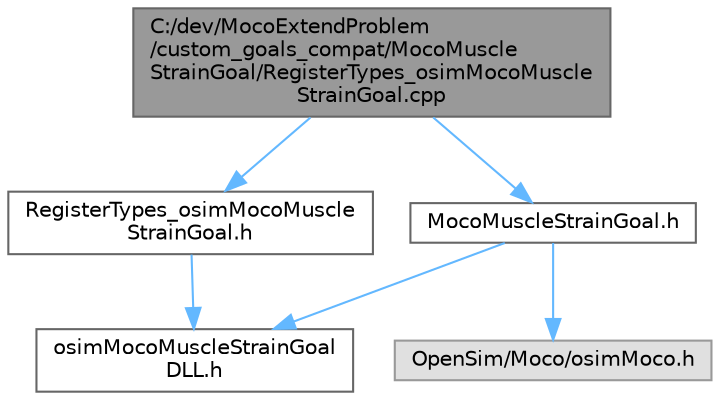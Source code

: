 digraph "C:/dev/MocoExtendProblem/custom_goals_compat/MocoMuscleStrainGoal/RegisterTypes_osimMocoMuscleStrainGoal.cpp"
{
 // LATEX_PDF_SIZE
  bgcolor="transparent";
  edge [fontname=Helvetica,fontsize=10,labelfontname=Helvetica,labelfontsize=10];
  node [fontname=Helvetica,fontsize=10,shape=box,height=0.2,width=0.4];
  Node1 [id="Node000001",label="C:/dev/MocoExtendProblem\l/custom_goals_compat/MocoMuscle\lStrainGoal/RegisterTypes_osimMocoMuscle\lStrainGoal.cpp",height=0.2,width=0.4,color="gray40", fillcolor="grey60", style="filled", fontcolor="black",tooltip=" "];
  Node1 -> Node2 [id="edge1_Node000001_Node000002",color="steelblue1",style="solid",tooltip=" "];
  Node2 [id="Node000002",label="MocoMuscleStrainGoal.h",height=0.2,width=0.4,color="grey40", fillcolor="white", style="filled",URL="$_moco_muscle_strain_goal_8h.html",tooltip=" "];
  Node2 -> Node3 [id="edge2_Node000002_Node000003",color="steelblue1",style="solid",tooltip=" "];
  Node3 [id="Node000003",label="osimMocoMuscleStrainGoal\lDLL.h",height=0.2,width=0.4,color="grey40", fillcolor="white", style="filled",URL="$osim_moco_muscle_strain_goal_d_l_l_8h.html",tooltip=" "];
  Node2 -> Node4 [id="edge3_Node000002_Node000004",color="steelblue1",style="solid",tooltip=" "];
  Node4 [id="Node000004",label="OpenSim/Moco/osimMoco.h",height=0.2,width=0.4,color="grey60", fillcolor="#E0E0E0", style="filled",tooltip=" "];
  Node1 -> Node5 [id="edge4_Node000001_Node000005",color="steelblue1",style="solid",tooltip=" "];
  Node5 [id="Node000005",label="RegisterTypes_osimMocoMuscle\lStrainGoal.h",height=0.2,width=0.4,color="grey40", fillcolor="white", style="filled",URL="$_register_types__osim_moco_muscle_strain_goal_8h.html",tooltip=" "];
  Node5 -> Node3 [id="edge5_Node000005_Node000003",color="steelblue1",style="solid",tooltip=" "];
}
